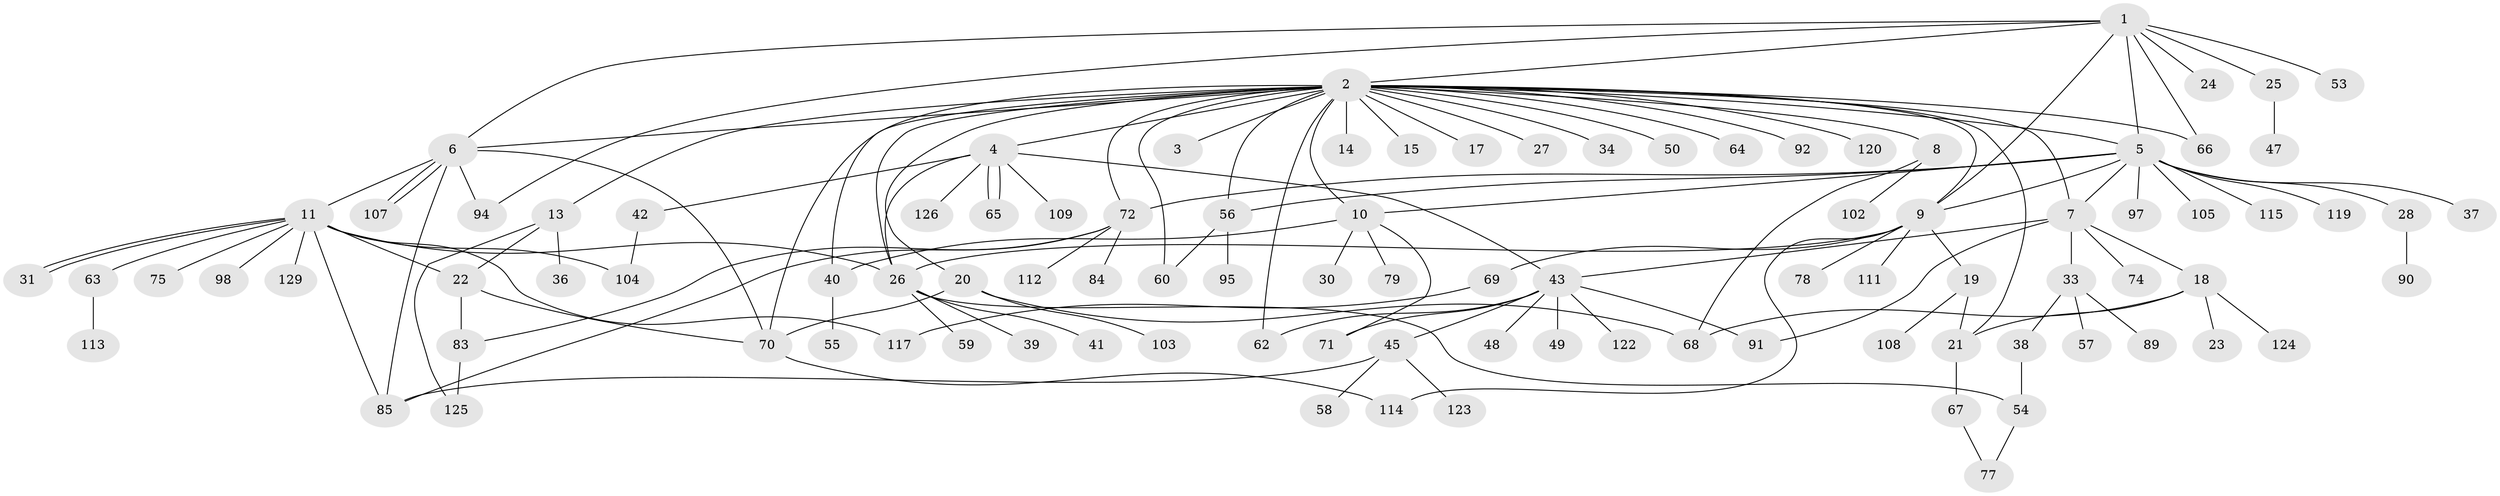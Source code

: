 // Generated by graph-tools (version 1.1) at 2025/51/02/27/25 19:51:59]
// undirected, 99 vertices, 138 edges
graph export_dot {
graph [start="1"]
  node [color=gray90,style=filled];
  1 [super="+12"];
  2 [super="+32"];
  3;
  4 [super="+76"];
  5 [super="+110"];
  6 [super="+87"];
  7 [super="+80"];
  8 [super="+46"];
  9 [super="+116"];
  10 [super="+16"];
  11 [super="+82"];
  13 [super="+86"];
  14;
  15;
  17;
  18 [super="+121"];
  19 [super="+73"];
  20 [super="+118"];
  21 [super="+29"];
  22 [super="+96"];
  23;
  24 [super="+61"];
  25;
  26 [super="+44"];
  27;
  28 [super="+81"];
  30;
  31;
  33 [super="+51"];
  34 [super="+35"];
  36;
  37;
  38;
  39;
  40;
  41;
  42;
  43 [super="+52"];
  45;
  47;
  48;
  49;
  50;
  53;
  54 [super="+128"];
  55;
  56 [super="+100"];
  57;
  58 [super="+88"];
  59;
  60;
  62;
  63;
  64;
  65;
  66;
  67;
  68 [super="+101"];
  69;
  70;
  71;
  72 [super="+93"];
  74;
  75;
  77;
  78;
  79;
  83 [super="+99"];
  84;
  85;
  89;
  90;
  91;
  92;
  94;
  95;
  97 [super="+106"];
  98;
  102;
  103;
  104;
  105;
  107;
  108;
  109;
  111;
  112;
  113;
  114;
  115;
  117;
  119;
  120;
  122;
  123;
  124;
  125 [super="+127"];
  126;
  129;
  1 -- 2;
  1 -- 5;
  1 -- 9;
  1 -- 53;
  1 -- 6;
  1 -- 66;
  1 -- 24;
  1 -- 25;
  1 -- 94;
  2 -- 3;
  2 -- 4;
  2 -- 5;
  2 -- 6;
  2 -- 7;
  2 -- 8;
  2 -- 9;
  2 -- 10;
  2 -- 13;
  2 -- 14;
  2 -- 15;
  2 -- 17;
  2 -- 20;
  2 -- 21;
  2 -- 26;
  2 -- 27;
  2 -- 34;
  2 -- 40;
  2 -- 50;
  2 -- 56 [weight=2];
  2 -- 60 [weight=2];
  2 -- 62;
  2 -- 64;
  2 -- 66;
  2 -- 70;
  2 -- 92;
  2 -- 120;
  2 -- 72;
  4 -- 26;
  4 -- 42;
  4 -- 43;
  4 -- 65;
  4 -- 65;
  4 -- 109;
  4 -- 126;
  5 -- 7;
  5 -- 9;
  5 -- 28;
  5 -- 37;
  5 -- 72;
  5 -- 97;
  5 -- 105;
  5 -- 115;
  5 -- 119;
  5 -- 10;
  5 -- 56;
  6 -- 11;
  6 -- 70;
  6 -- 85;
  6 -- 94;
  6 -- 107;
  6 -- 107;
  7 -- 18;
  7 -- 33;
  7 -- 74;
  7 -- 91;
  7 -- 43;
  8 -- 68;
  8 -- 102;
  9 -- 19;
  9 -- 69;
  9 -- 78;
  9 -- 111;
  9 -- 114;
  9 -- 26;
  10 -- 79;
  10 -- 40;
  10 -- 30;
  10 -- 71;
  11 -- 22;
  11 -- 26 [weight=2];
  11 -- 31;
  11 -- 31;
  11 -- 63;
  11 -- 75;
  11 -- 85;
  11 -- 98;
  11 -- 104;
  11 -- 117;
  11 -- 129;
  13 -- 22;
  13 -- 36;
  13 -- 125;
  18 -- 21;
  18 -- 23;
  18 -- 68;
  18 -- 124;
  19 -- 108;
  19 -- 21;
  20 -- 68;
  20 -- 70;
  20 -- 103;
  21 -- 67;
  22 -- 70;
  22 -- 83;
  25 -- 47;
  26 -- 39;
  26 -- 41;
  26 -- 59;
  26 -- 54;
  28 -- 90;
  33 -- 38;
  33 -- 57;
  33 -- 89;
  38 -- 54;
  40 -- 55;
  42 -- 104;
  43 -- 45;
  43 -- 48;
  43 -- 49;
  43 -- 62;
  43 -- 71;
  43 -- 91;
  43 -- 122;
  45 -- 58;
  45 -- 85;
  45 -- 123;
  54 -- 77;
  56 -- 95;
  56 -- 60;
  63 -- 113;
  67 -- 77;
  69 -- 117;
  70 -- 114;
  72 -- 84;
  72 -- 85;
  72 -- 112;
  72 -- 83;
  83 -- 125;
}

